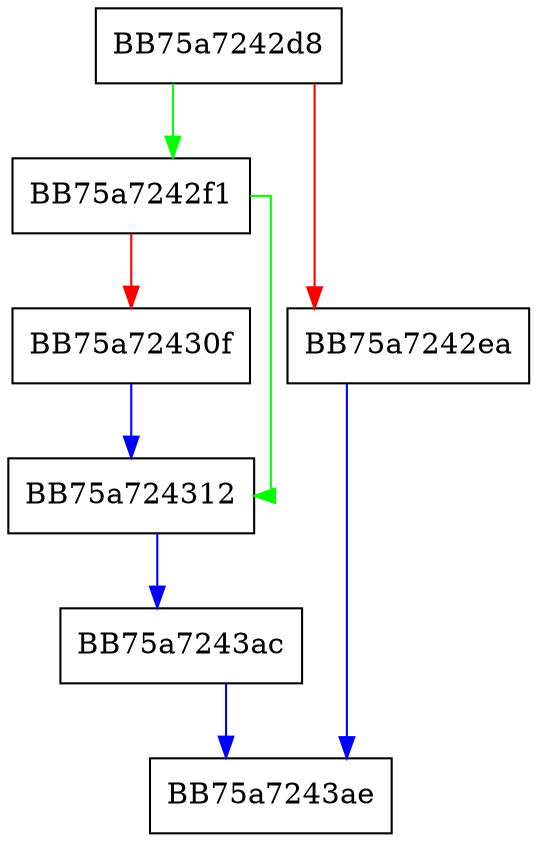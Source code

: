 digraph InitExclusions {
  node [shape="box"];
  graph [splines=ortho];
  BB75a7242d8 -> BB75a7242f1 [color="green"];
  BB75a7242d8 -> BB75a7242ea [color="red"];
  BB75a7242ea -> BB75a7243ae [color="blue"];
  BB75a7242f1 -> BB75a724312 [color="green"];
  BB75a7242f1 -> BB75a72430f [color="red"];
  BB75a72430f -> BB75a724312 [color="blue"];
  BB75a724312 -> BB75a7243ac [color="blue"];
  BB75a7243ac -> BB75a7243ae [color="blue"];
}